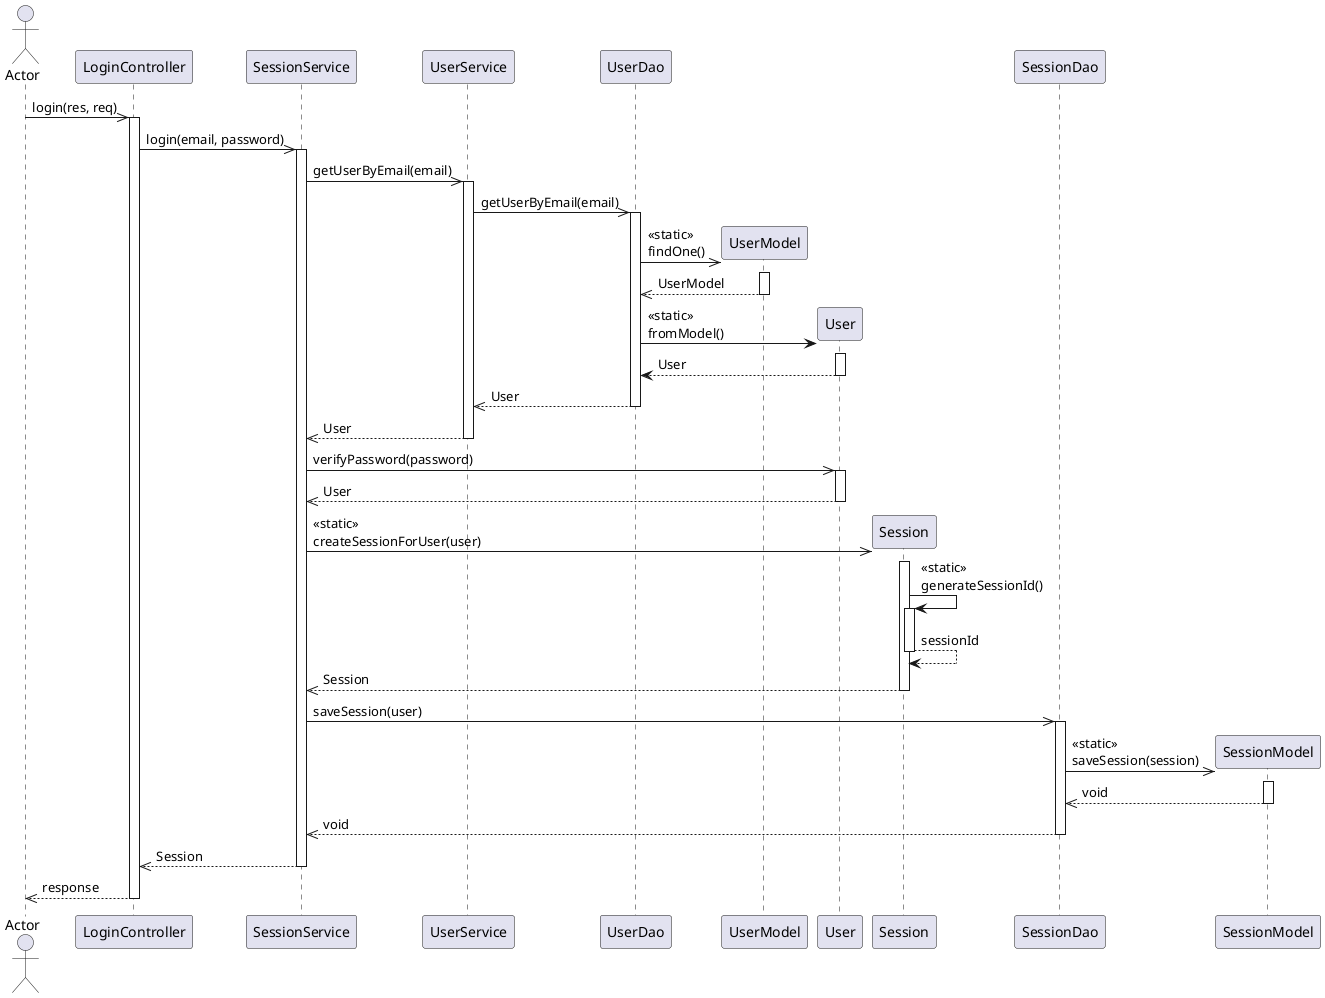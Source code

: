 @startuml PlantUML Sequence Diagram - Login - Stef Korporaal
autoactivate on

actor Actor
participant LoginController
participant SessionService
participant UserService
participant UserDao
participant UserModel
participant User
participant Session
participant SessionDao
participant SessionModel

Actor ->> LoginController : login(res, req)

LoginController ->> SessionService : login(email, password)

SessionService ->> UserService : getUserByEmail(email)

UserService ->> UserDao : getUserByEmail(email)

create UserModel
UserDao ->> UserModel : <<static>>\nfindOne()

return UserModel

create User
UserDao -> User : <<static>>\nfromModel()

return User

return User

return User

SessionService ->> User : verifyPassword(password)

return User

create Session
SessionService ->> Session : <<static>>\ncreateSessionForUser(user)

Session -> Session : <<static>>\ngenerateSessionId()

Session --> Session : sessionId

return Session

SessionService ->> SessionDao : saveSession(user)

create SessionModel
SessionDao ->> SessionModel : <<static>>\nsaveSession(session)

return void

return void

return Session

return response


@enduml
